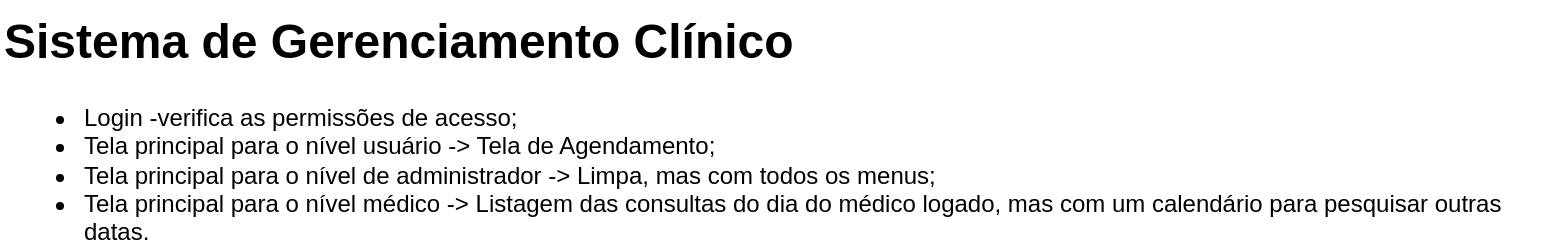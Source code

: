 <mxfile version="26.2.6">
  <diagram name="Página-1" id="O7ghXTMnnyhEFYQsJJqH">
    <mxGraphModel dx="1193" dy="742" grid="1" gridSize="10" guides="1" tooltips="1" connect="1" arrows="1" fold="1" page="1" pageScale="1" pageWidth="827" pageHeight="1169" math="0" shadow="0">
      <root>
        <mxCell id="0" />
        <mxCell id="1" parent="0" />
        <mxCell id="Ks3zxTtQifpPxcOIxl6Z-1" value="&lt;h1 style=&quot;margin-top: 0px;&quot;&gt;Sistema de Gerenciamento Clínico&lt;/h1&gt;&lt;p&gt;&lt;/p&gt;&lt;ul&gt;&lt;li&gt;Login -verifica as permissões de acesso;&lt;/li&gt;&lt;li&gt;Tela principal para o nível usuário -&amp;gt; Tela de Agendamento;&lt;/li&gt;&lt;li&gt;Tela principal para o nível de administrador -&amp;gt; Limpa, mas com todos os menus;&lt;/li&gt;&lt;li&gt;Tela principal para o nível médico -&amp;gt; Listagem das consultas do dia do médico logado, mas com um calendário para pesquisar outras datas.&lt;/li&gt;&lt;/ul&gt;&lt;p&gt;&lt;/p&gt;" style="text;html=1;whiteSpace=wrap;overflow=hidden;rounded=0;" vertex="1" parent="1">
          <mxGeometry x="20" y="30" width="780" height="120" as="geometry" />
        </mxCell>
      </root>
    </mxGraphModel>
  </diagram>
</mxfile>
